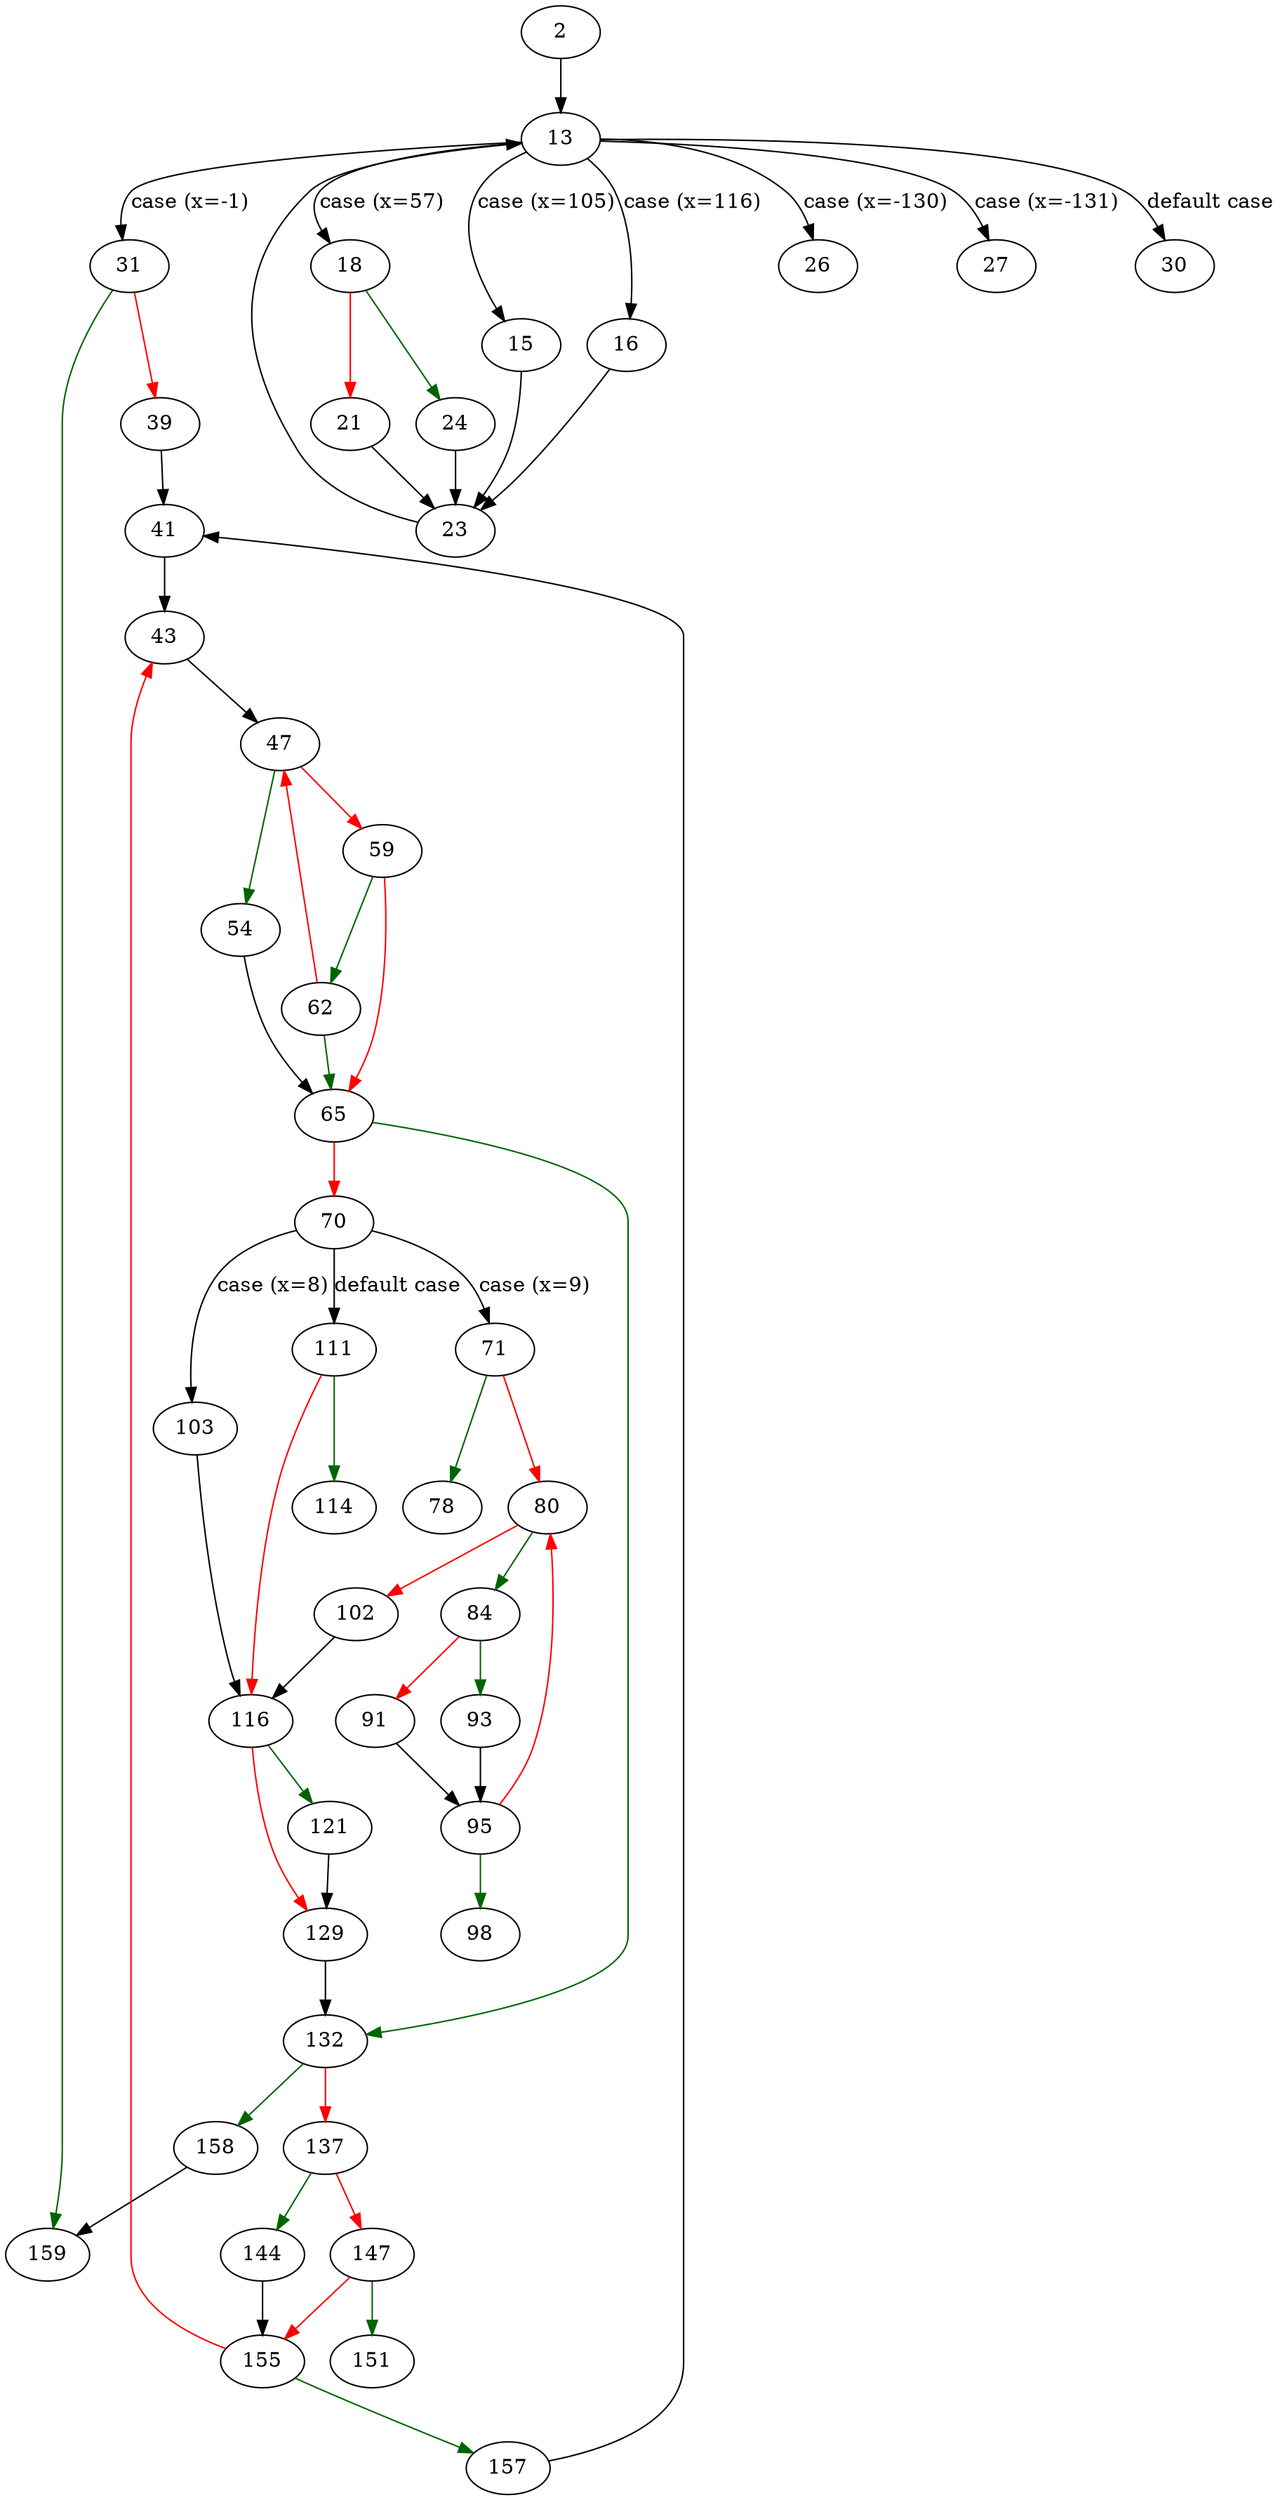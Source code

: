 strict digraph "main" {
	// Node definitions.
	2 [entry=true];
	13;
	31;
	15;
	16;
	18;
	26;
	27;
	30;
	23;
	24;
	21;
	159;
	39;
	41;
	43;
	47;
	54;
	59;
	65;
	62;
	132;
	70;
	71;
	103;
	111;
	78;
	80;
	84;
	102;
	93;
	91;
	95;
	98;
	116;
	114;
	121;
	129;
	158;
	137;
	144;
	147;
	155;
	151;
	157;

	// Edge definitions.
	2 -> 13;
	13 -> 31 [
		cond="case (x=-1)"
		label="case (x=-1)"
	];
	13 -> 15 [
		cond="case (x=105)"
		label="case (x=105)"
	];
	13 -> 16 [
		cond="case (x=116)"
		label="case (x=116)"
	];
	13 -> 18 [
		cond="case (x=57)"
		label="case (x=57)"
	];
	13 -> 26 [
		cond="case (x=-130)"
		label="case (x=-130)"
	];
	13 -> 27 [
		cond="case (x=-131)"
		label="case (x=-131)"
	];
	13 -> 30 [
		cond="default case"
		label="default case"
	];
	31 -> 159 [
		color=darkgreen
		cond=true
	];
	31 -> 39 [
		color=red
		cond=false
	];
	15 -> 23;
	16 -> 23;
	18 -> 24 [
		color=darkgreen
		cond=true
	];
	18 -> 21 [
		color=red
		cond=false
	];
	23 -> 13;
	24 -> 23;
	21 -> 23;
	39 -> 41;
	41 -> 43;
	43 -> 47;
	47 -> 54 [
		color=darkgreen
		cond=true
	];
	47 -> 59 [
		color=red
		cond=false
	];
	54 -> 65;
	59 -> 65 [
		color=red
		cond=false
	];
	59 -> 62 [
		color=darkgreen
		cond=true
	];
	65 -> 132 [
		color=darkgreen
		cond=true
	];
	65 -> 70 [
		color=red
		cond=false
	];
	62 -> 47 [
		color=red
		cond=false
	];
	62 -> 65 [
		color=darkgreen
		cond=true
	];
	132 -> 158 [
		color=darkgreen
		cond=true
	];
	132 -> 137 [
		color=red
		cond=false
	];
	70 -> 71 [
		cond="case (x=9)"
		label="case (x=9)"
	];
	70 -> 103 [
		cond="case (x=8)"
		label="case (x=8)"
	];
	70 -> 111 [
		cond="default case"
		label="default case"
	];
	71 -> 78 [
		color=darkgreen
		cond=true
	];
	71 -> 80 [
		color=red
		cond=false
	];
	103 -> 116;
	111 -> 116 [
		color=red
		cond=false
	];
	111 -> 114 [
		color=darkgreen
		cond=true
	];
	80 -> 84 [
		color=darkgreen
		cond=true
	];
	80 -> 102 [
		color=red
		cond=false
	];
	84 -> 93 [
		color=darkgreen
		cond=true
	];
	84 -> 91 [
		color=red
		cond=false
	];
	102 -> 116;
	93 -> 95;
	91 -> 95;
	95 -> 80 [
		color=red
		cond=false
	];
	95 -> 98 [
		color=darkgreen
		cond=true
	];
	116 -> 121 [
		color=darkgreen
		cond=true
	];
	116 -> 129 [
		color=red
		cond=false
	];
	121 -> 129;
	129 -> 132;
	158 -> 159;
	137 -> 144 [
		color=darkgreen
		cond=true
	];
	137 -> 147 [
		color=red
		cond=false
	];
	144 -> 155;
	147 -> 155 [
		color=red
		cond=false
	];
	147 -> 151 [
		color=darkgreen
		cond=true
	];
	155 -> 43 [
		color=red
		cond=false
	];
	155 -> 157 [
		color=darkgreen
		cond=true
	];
	157 -> 41;
}
